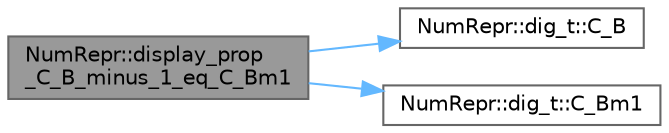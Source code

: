 digraph "NumRepr::display_prop_C_B_minus_1_eq_C_Bm1"
{
 // INTERACTIVE_SVG=YES
 // LATEX_PDF_SIZE
  bgcolor="transparent";
  edge [fontname=Helvetica,fontsize=10,labelfontname=Helvetica,labelfontsize=10];
  node [fontname=Helvetica,fontsize=10,shape=box,height=0.2,width=0.4];
  rankdir="LR";
  Node1 [label="NumRepr::display_prop\l_C_B_minus_1_eq_C_Bm1",height=0.2,width=0.4,color="gray40", fillcolor="grey60", style="filled", fontcolor="black",tooltip=" "];
  Node1 -> Node2 [color="steelblue1",style="solid"];
  Node2 [label="NumRepr::dig_t::C_B",height=0.2,width=0.4,color="grey40", fillcolor="white", style="filled",URL="$struct_num_repr_1_1dig__t.html#a946d999d39a25dda024a06800ac57f70",tooltip="\"C_B\" es identico a \"operator-()\""];
  Node1 -> Node3 [color="steelblue1",style="solid"];
  Node3 [label="NumRepr::dig_t::C_Bm1",height=0.2,width=0.4,color="grey40", fillcolor="white", style="filled",URL="$struct_num_repr_1_1dig__t.html#a3d6a5c0e1d8a4719d58a476cfb68c960",tooltip="\"C_Bm1\" es identico a \"operator!()\""];
}
